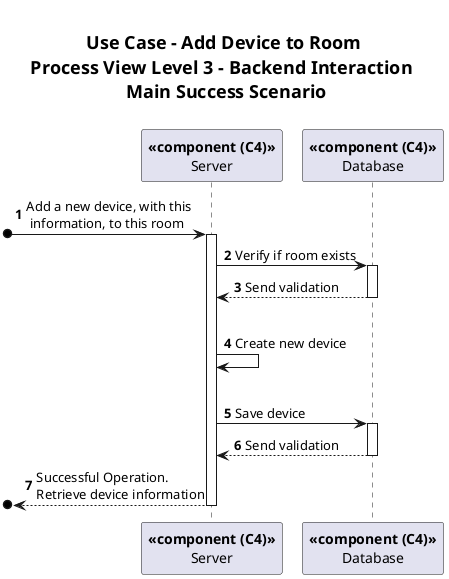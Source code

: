 @startuml
<style>
    title {
      HorizontalAlignment center
      FontSize 18
      padding 20
    }
</style>

'Doubts: Should communication between components be verbose?
title Use Case - Add Device to Room\nProcess View Level 3 - Backend Interaction \n Main Success Scenario
autonumber

participant "**<<component (C4)>>**\nServer" as SERVER
participant "**<<component (C4)>>**\nDatabase" as DB

[o-> SERVER : Add a new device, with this\n information, to this room
activate SERVER

SERVER -> DB: Verify if room exists
activate DB
DB --> SERVER: Send validation
deactivate DB
|||
SERVER -> SERVER : Create new device
|||
SERVER -> DB : Save device
activate DB
DB --> SERVER : Send validation
deactivate DB

[o<-- SERVER : Successful Operation.\nRetrieve device information
deactivate SERVER

@enduml